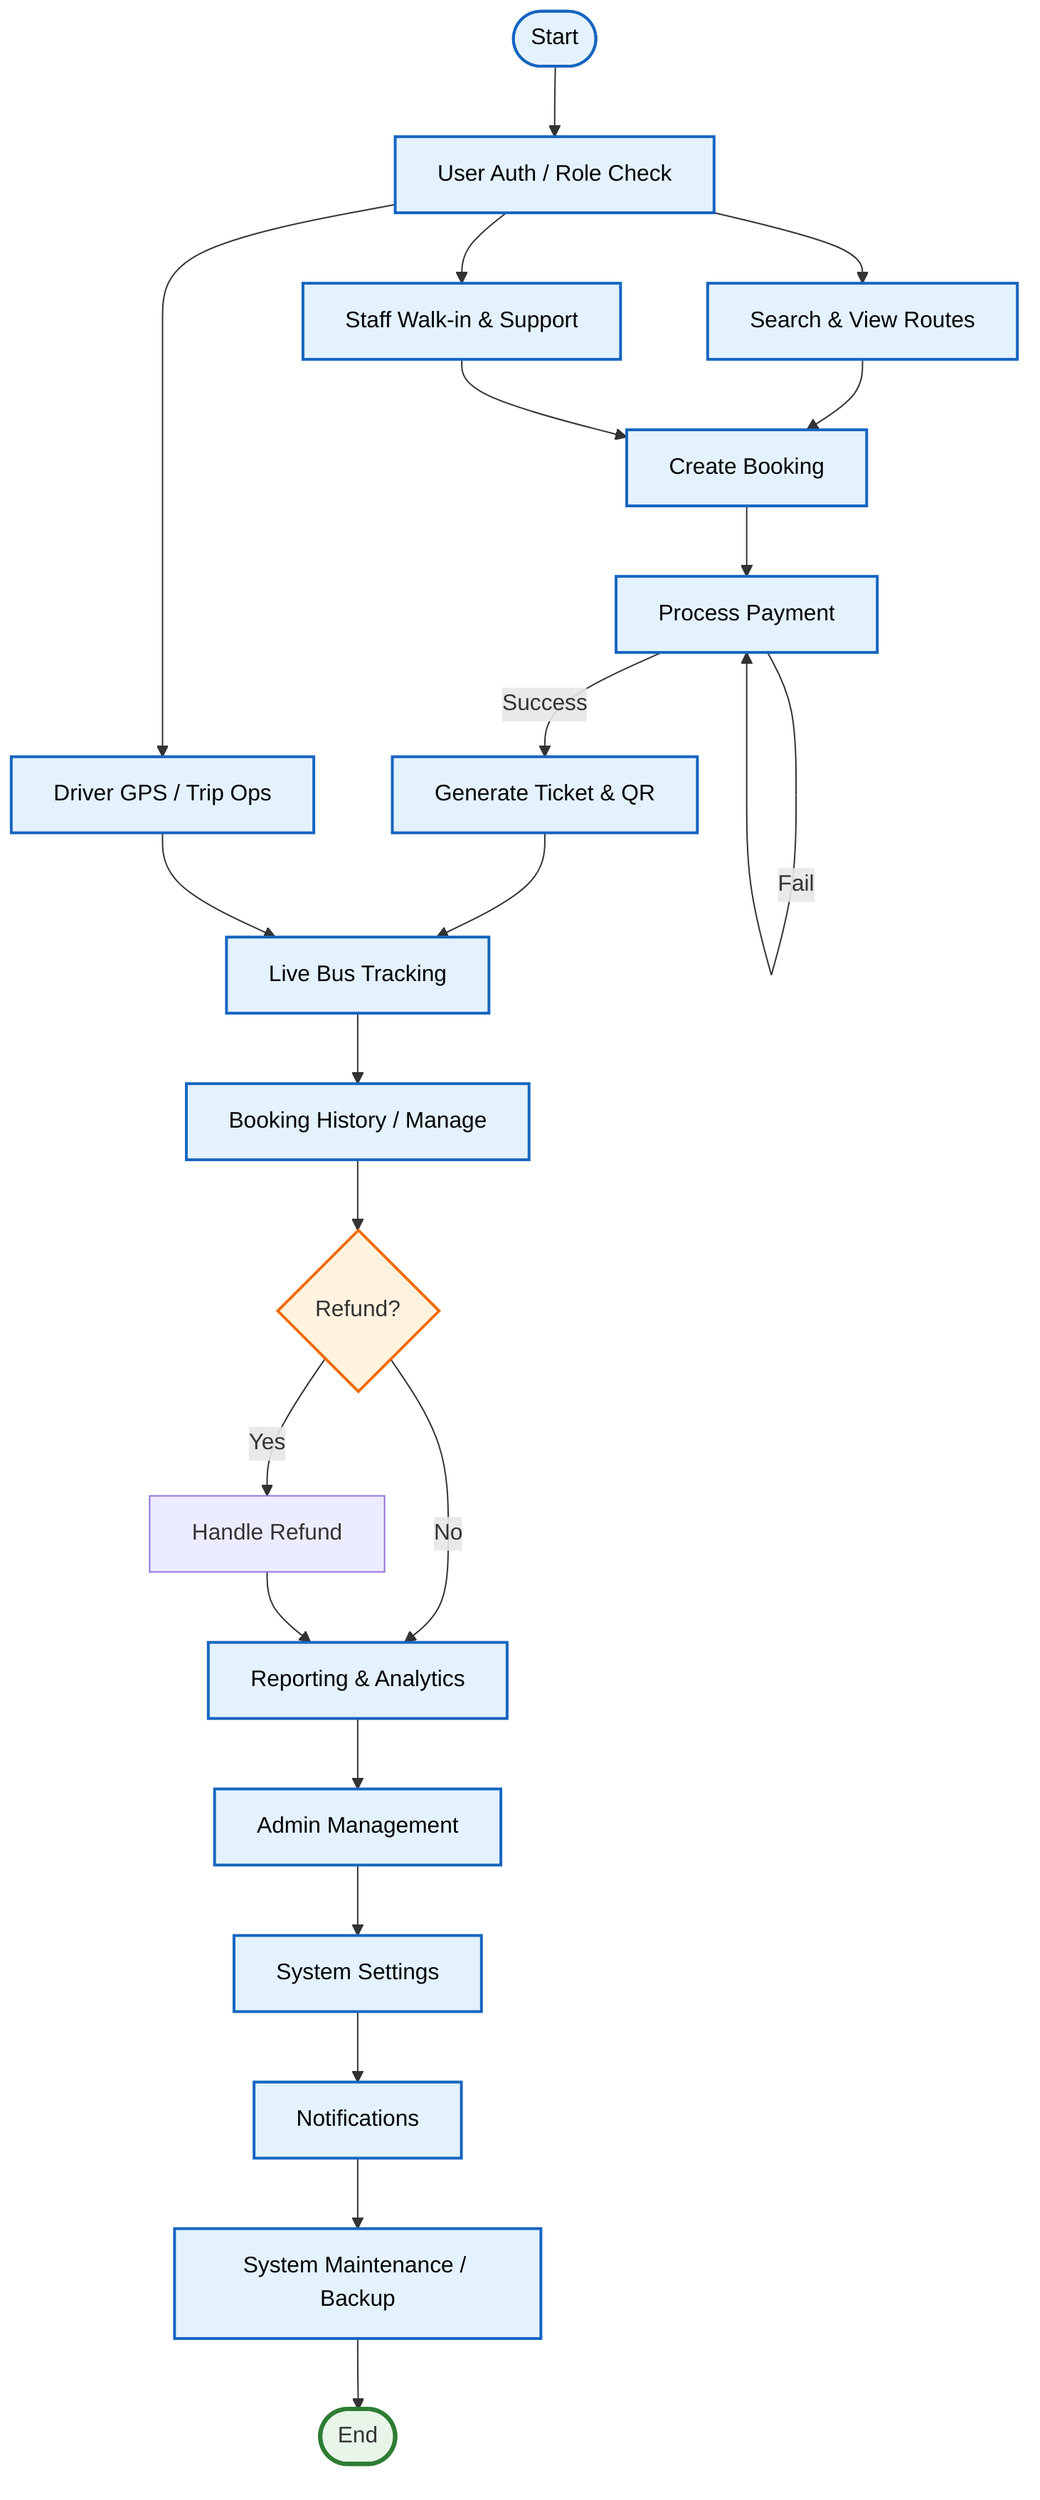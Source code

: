 flowchart TD
    %% High-Level System Flow (Key Features Only)
    START([Start]) --> AUTH[User Auth / Role Check]
    AUTH --> ROUTE[Search & View Routes]
    ROUTE --> BOOK[Create Booking]
    BOOK --> PAYMENT[Process Payment]
    PAYMENT -->|Success| TICKET[Generate Ticket & QR]
    PAYMENT -->|Fail| PAYMENT
    TICKET --> LIVE[Live Bus Tracking]
    LIVE --> HISTORY[Booking History / Manage]
    HISTORY --> REFUND{Refund?}
    REFUND -->|Yes| HANDLE_REFUND[Handle Refund]
    REFUND -->|No| REPORTS[Reporting & Analytics]
    HANDLE_REFUND --> REPORTS
    REPORTS --> ADMIN[Admin Management]
    ADMIN --> SETTINGS[System Settings]
    SETTINGS --> NOTIFY[Notifications]
    NOTIFY --> BACKUP[System Maintenance / Backup]
    BACKUP --> END([End])

    %% Parallel Driver & Staff Flows (Aggregated)
    AUTH --> DRIVER_PORTAL[Driver GPS / Trip Ops]
    DRIVER_PORTAL --> LIVE
    AUTH --> STAFF_PORTAL[Staff Walk-in & Support]
    STAFF_PORTAL --> BOOK

    %% Styling
    classDef core fill:#e3f2fd,stroke:#1565c0,stroke-width:2px,color:#000
    classDef decision fill:#fff3e0,stroke:#ef6c00,stroke-width:2px
    classDef terminator fill:#e8f5e9,stroke:#2e7d32,stroke-width:3px

    class START,AUTH,ROUTE,BOOK,PAYMENT,TICKET,LIVE,HISTORY,REPORTS,ADMIN,SETTINGS,NOTIFY,BACKUP,DRIVER_PORTAL,STAFF_PORTAL core
    class REFUND decision
    class END terminator